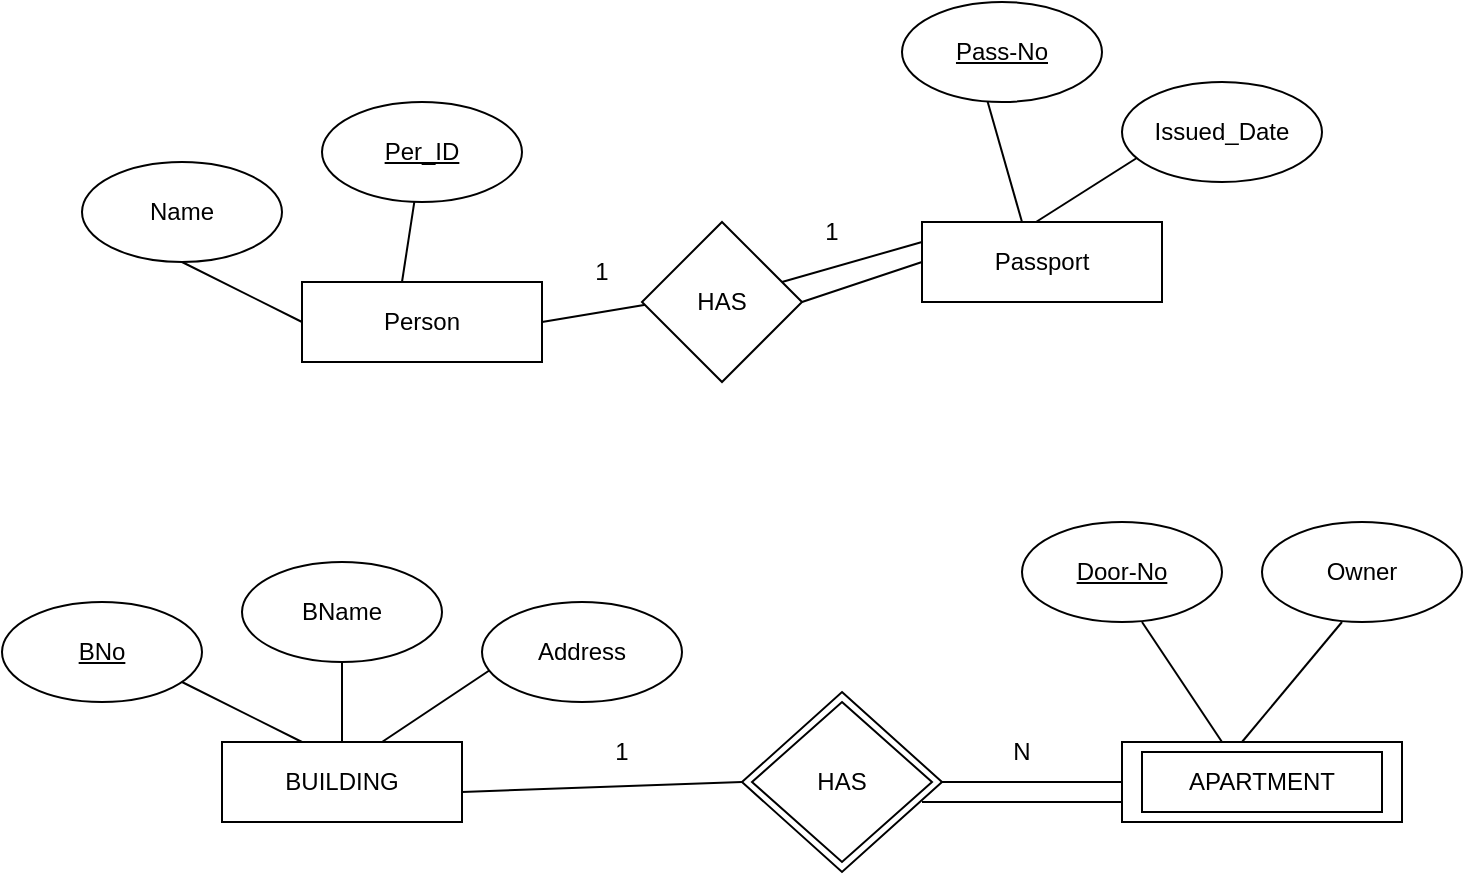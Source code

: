 <mxfile version="26.1.1">
  <diagram name="Page-1" id="w74mK3hxWNQJaLlan3tb">
    <mxGraphModel dx="1050" dy="509" grid="1" gridSize="10" guides="1" tooltips="1" connect="1" arrows="1" fold="1" page="1" pageScale="1" pageWidth="850" pageHeight="1100" math="0" shadow="0">
      <root>
        <mxCell id="0" />
        <mxCell id="1" parent="0" />
        <mxCell id="ouip7bhXmOUXDunwQPrb-1" value="Name" style="ellipse;whiteSpace=wrap;html=1;" parent="1" vertex="1">
          <mxGeometry x="50" y="230" width="100" height="50" as="geometry" />
        </mxCell>
        <mxCell id="ouip7bhXmOUXDunwQPrb-3" value="Person" style="rounded=0;whiteSpace=wrap;html=1;" parent="1" vertex="1">
          <mxGeometry x="160" y="290" width="120" height="40" as="geometry" />
        </mxCell>
        <mxCell id="ouip7bhXmOUXDunwQPrb-4" value="&lt;u&gt;Per_ID&lt;/u&gt;" style="ellipse;whiteSpace=wrap;html=1;" parent="1" vertex="1">
          <mxGeometry x="170" y="200" width="100" height="50" as="geometry" />
        </mxCell>
        <mxCell id="ouip7bhXmOUXDunwQPrb-5" value="" style="endArrow=none;html=1;rounded=0;entryX=0;entryY=0.5;entryDx=0;entryDy=0;" parent="1" target="ouip7bhXmOUXDunwQPrb-3" edge="1">
          <mxGeometry width="50" height="50" relative="1" as="geometry">
            <mxPoint x="100" y="280" as="sourcePoint" />
            <mxPoint x="150" y="230" as="targetPoint" />
          </mxGeometry>
        </mxCell>
        <mxCell id="ouip7bhXmOUXDunwQPrb-6" value="" style="endArrow=none;html=1;rounded=0;" parent="1" target="ouip7bhXmOUXDunwQPrb-4" edge="1">
          <mxGeometry width="50" height="50" relative="1" as="geometry">
            <mxPoint x="210" y="290" as="sourcePoint" />
            <mxPoint x="260" y="240" as="targetPoint" />
          </mxGeometry>
        </mxCell>
        <mxCell id="ouip7bhXmOUXDunwQPrb-7" value="" style="endArrow=none;html=1;rounded=0;" parent="1" edge="1">
          <mxGeometry width="50" height="50" relative="1" as="geometry">
            <mxPoint x="280" y="310" as="sourcePoint" />
            <mxPoint x="340" y="300" as="targetPoint" />
          </mxGeometry>
        </mxCell>
        <mxCell id="ouip7bhXmOUXDunwQPrb-8" value="HAS" style="rhombus;whiteSpace=wrap;html=1;" parent="1" vertex="1">
          <mxGeometry x="330" y="260" width="80" height="80" as="geometry" />
        </mxCell>
        <mxCell id="ouip7bhXmOUXDunwQPrb-10" value="Passport" style="rounded=0;whiteSpace=wrap;html=1;" parent="1" vertex="1">
          <mxGeometry x="470" y="260" width="120" height="40" as="geometry" />
        </mxCell>
        <mxCell id="ouip7bhXmOUXDunwQPrb-12" value="" style="endArrow=none;html=1;rounded=0;entryX=0;entryY=0.5;entryDx=0;entryDy=0;" parent="1" target="ouip7bhXmOUXDunwQPrb-10" edge="1">
          <mxGeometry width="50" height="50" relative="1" as="geometry">
            <mxPoint x="410" y="300" as="sourcePoint" />
            <mxPoint x="470" y="290" as="targetPoint" />
          </mxGeometry>
        </mxCell>
        <mxCell id="ouip7bhXmOUXDunwQPrb-13" value="" style="endArrow=none;html=1;rounded=0;entryX=0;entryY=0.25;entryDx=0;entryDy=0;" parent="1" target="ouip7bhXmOUXDunwQPrb-10" edge="1">
          <mxGeometry width="50" height="50" relative="1" as="geometry">
            <mxPoint x="400" y="290" as="sourcePoint" />
            <mxPoint x="460" y="280" as="targetPoint" />
          </mxGeometry>
        </mxCell>
        <mxCell id="ouip7bhXmOUXDunwQPrb-14" value="" style="endArrow=none;html=1;rounded=0;" parent="1" edge="1">
          <mxGeometry width="50" height="50" relative="1" as="geometry">
            <mxPoint x="520" y="260" as="sourcePoint" />
            <mxPoint x="500" y="190" as="targetPoint" />
          </mxGeometry>
        </mxCell>
        <mxCell id="ouip7bhXmOUXDunwQPrb-15" value="&lt;u&gt;Pass-No&lt;/u&gt;" style="ellipse;whiteSpace=wrap;html=1;" parent="1" vertex="1">
          <mxGeometry x="460" y="150" width="100" height="50" as="geometry" />
        </mxCell>
        <mxCell id="iWdgUe19eF7OMKYKAhzF-1" value="1" style="text;html=1;align=center;verticalAlign=middle;whiteSpace=wrap;rounded=0;" parent="1" vertex="1">
          <mxGeometry x="280" y="270" width="60" height="30" as="geometry" />
        </mxCell>
        <mxCell id="iWdgUe19eF7OMKYKAhzF-2" value="1" style="text;html=1;align=center;verticalAlign=middle;whiteSpace=wrap;rounded=0;" parent="1" vertex="1">
          <mxGeometry x="395" y="250" width="60" height="30" as="geometry" />
        </mxCell>
        <mxCell id="905EqwbrlwYvC2CSrAAU-1" value="" style="endArrow=none;html=1;rounded=0;" parent="1" edge="1">
          <mxGeometry width="50" height="50" relative="1" as="geometry">
            <mxPoint x="527" y="260" as="sourcePoint" />
            <mxPoint x="590" y="220" as="targetPoint" />
          </mxGeometry>
        </mxCell>
        <mxCell id="905EqwbrlwYvC2CSrAAU-3" value="Issued_Date" style="ellipse;whiteSpace=wrap;html=1;" parent="1" vertex="1">
          <mxGeometry x="570" y="190" width="100" height="50" as="geometry" />
        </mxCell>
        <mxCell id="dYV0HwIAki1rj9VBuYny-1" value="BUILDING" style="rounded=0;whiteSpace=wrap;html=1;" vertex="1" parent="1">
          <mxGeometry x="120" y="520" width="120" height="40" as="geometry" />
        </mxCell>
        <mxCell id="dYV0HwIAki1rj9VBuYny-2" value="" style="rounded=0;whiteSpace=wrap;html=1;" vertex="1" parent="1">
          <mxGeometry x="570" y="520" width="140" height="40" as="geometry" />
        </mxCell>
        <mxCell id="dYV0HwIAki1rj9VBuYny-3" value="" style="endArrow=none;html=1;rounded=0;entryX=0;entryY=0.5;entryDx=0;entryDy=0;" edge="1" parent="1">
          <mxGeometry width="50" height="50" relative="1" as="geometry">
            <mxPoint x="100" y="490" as="sourcePoint" />
            <mxPoint x="160" y="520" as="targetPoint" />
          </mxGeometry>
        </mxCell>
        <mxCell id="dYV0HwIAki1rj9VBuYny-4" value="&lt;u&gt;BNo&lt;span style=&quot;color: rgba(0, 0, 0, 0); font-family: monospace; font-size: 0px; text-align: start; text-wrap-mode: nowrap;&quot;&gt;%3CmxGraphModel%3E%3Croot%3E%3CmxCell%20id%3D%220%22%2F%3E%3CmxCell%20id%3D%221%22%20parent%3D%220%22%2F%3E%3CmxCell%20id%3D%222%22%20value%3D%22Name%22%20style%3D%22ellipse%3BwhiteSpace%3Dwrap%3Bhtml%3D1%3B%22%20vertex%3D%221%22%20parent%3D%221%22%3E%3CmxGeometry%20x%3D%2250%22%20y%3D%22230%22%20width%3D%22100%22%20height%3D%2250%22%20as%3D%22geometry%22%2F%3E%3C%2FmxCell%3E%3C%2Froot%3E%3C%2FmxGraphModel%3E&lt;/span&gt;&lt;/u&gt;" style="ellipse;whiteSpace=wrap;html=1;" vertex="1" parent="1">
          <mxGeometry x="10" y="450" width="100" height="50" as="geometry" />
        </mxCell>
        <mxCell id="dYV0HwIAki1rj9VBuYny-5" value="BName" style="ellipse;whiteSpace=wrap;html=1;" vertex="1" parent="1">
          <mxGeometry x="130" y="430" width="100" height="50" as="geometry" />
        </mxCell>
        <mxCell id="dYV0HwIAki1rj9VBuYny-6" value="" style="endArrow=none;html=1;rounded=0;exitX=0.5;exitY=0;exitDx=0;exitDy=0;" edge="1" parent="1" source="dYV0HwIAki1rj9VBuYny-1">
          <mxGeometry width="50" height="50" relative="1" as="geometry">
            <mxPoint x="130" y="530" as="sourcePoint" />
            <mxPoint x="180" y="480" as="targetPoint" />
          </mxGeometry>
        </mxCell>
        <mxCell id="dYV0HwIAki1rj9VBuYny-7" value="" style="endArrow=none;html=1;rounded=0;" edge="1" parent="1">
          <mxGeometry width="50" height="50" relative="1" as="geometry">
            <mxPoint x="200" y="520" as="sourcePoint" />
            <mxPoint x="260" y="480" as="targetPoint" />
          </mxGeometry>
        </mxCell>
        <mxCell id="dYV0HwIAki1rj9VBuYny-8" value="Address" style="ellipse;whiteSpace=wrap;html=1;" vertex="1" parent="1">
          <mxGeometry x="250" y="450" width="100" height="50" as="geometry" />
        </mxCell>
        <mxCell id="dYV0HwIAki1rj9VBuYny-9" value="" style="rhombus;whiteSpace=wrap;html=1;" vertex="1" parent="1">
          <mxGeometry x="380" y="495" width="100" height="90" as="geometry" />
        </mxCell>
        <mxCell id="dYV0HwIAki1rj9VBuYny-10" value="HAS" style="rhombus;whiteSpace=wrap;html=1;" vertex="1" parent="1">
          <mxGeometry x="385" y="500" width="90" height="80" as="geometry" />
        </mxCell>
        <mxCell id="dYV0HwIAki1rj9VBuYny-12" value="" style="endArrow=none;html=1;rounded=0;entryX=0;entryY=0.5;entryDx=0;entryDy=0;" edge="1" parent="1" target="dYV0HwIAki1rj9VBuYny-9">
          <mxGeometry width="50" height="50" relative="1" as="geometry">
            <mxPoint x="240" y="545" as="sourcePoint" />
            <mxPoint x="290" y="495" as="targetPoint" />
          </mxGeometry>
        </mxCell>
        <mxCell id="dYV0HwIAki1rj9VBuYny-13" value="" style="endArrow=none;html=1;rounded=0;" edge="1" parent="1" target="dYV0HwIAki1rj9VBuYny-2">
          <mxGeometry width="50" height="50" relative="1" as="geometry">
            <mxPoint x="480" y="540" as="sourcePoint" />
            <mxPoint x="530" y="490" as="targetPoint" />
          </mxGeometry>
        </mxCell>
        <mxCell id="dYV0HwIAki1rj9VBuYny-14" value="" style="endArrow=none;html=1;rounded=0;entryX=0;entryY=0.75;entryDx=0;entryDy=0;" edge="1" parent="1" target="dYV0HwIAki1rj9VBuYny-2">
          <mxGeometry width="50" height="50" relative="1" as="geometry">
            <mxPoint x="470" y="550" as="sourcePoint" />
            <mxPoint x="520" y="500" as="targetPoint" />
          </mxGeometry>
        </mxCell>
        <mxCell id="dYV0HwIAki1rj9VBuYny-15" value="&lt;u&gt;Door-No&lt;/u&gt;" style="ellipse;whiteSpace=wrap;html=1;" vertex="1" parent="1">
          <mxGeometry x="520" y="410" width="100" height="50" as="geometry" />
        </mxCell>
        <mxCell id="dYV0HwIAki1rj9VBuYny-16" value="Owner" style="ellipse;whiteSpace=wrap;html=1;" vertex="1" parent="1">
          <mxGeometry x="640" y="410" width="100" height="50" as="geometry" />
        </mxCell>
        <mxCell id="dYV0HwIAki1rj9VBuYny-17" value="" style="endArrow=none;html=1;rounded=0;" edge="1" parent="1">
          <mxGeometry width="50" height="50" relative="1" as="geometry">
            <mxPoint x="630" y="520" as="sourcePoint" />
            <mxPoint x="680" y="460" as="targetPoint" />
          </mxGeometry>
        </mxCell>
        <mxCell id="dYV0HwIAki1rj9VBuYny-18" value="" style="endArrow=none;html=1;rounded=0;" edge="1" parent="1">
          <mxGeometry width="50" height="50" relative="1" as="geometry">
            <mxPoint x="620" y="520" as="sourcePoint" />
            <mxPoint x="580" y="460" as="targetPoint" />
          </mxGeometry>
        </mxCell>
        <mxCell id="dYV0HwIAki1rj9VBuYny-19" value="APARTMENT" style="rounded=0;whiteSpace=wrap;html=1;" vertex="1" parent="1">
          <mxGeometry x="580" y="525" width="120" height="30" as="geometry" />
        </mxCell>
        <mxCell id="dYV0HwIAki1rj9VBuYny-21" value="1" style="text;html=1;align=center;verticalAlign=middle;whiteSpace=wrap;rounded=0;" vertex="1" parent="1">
          <mxGeometry x="290" y="510" width="60" height="30" as="geometry" />
        </mxCell>
        <mxCell id="dYV0HwIAki1rj9VBuYny-22" value="N" style="text;html=1;align=center;verticalAlign=middle;whiteSpace=wrap;rounded=0;" vertex="1" parent="1">
          <mxGeometry x="490" y="510" width="60" height="30" as="geometry" />
        </mxCell>
      </root>
    </mxGraphModel>
  </diagram>
</mxfile>
